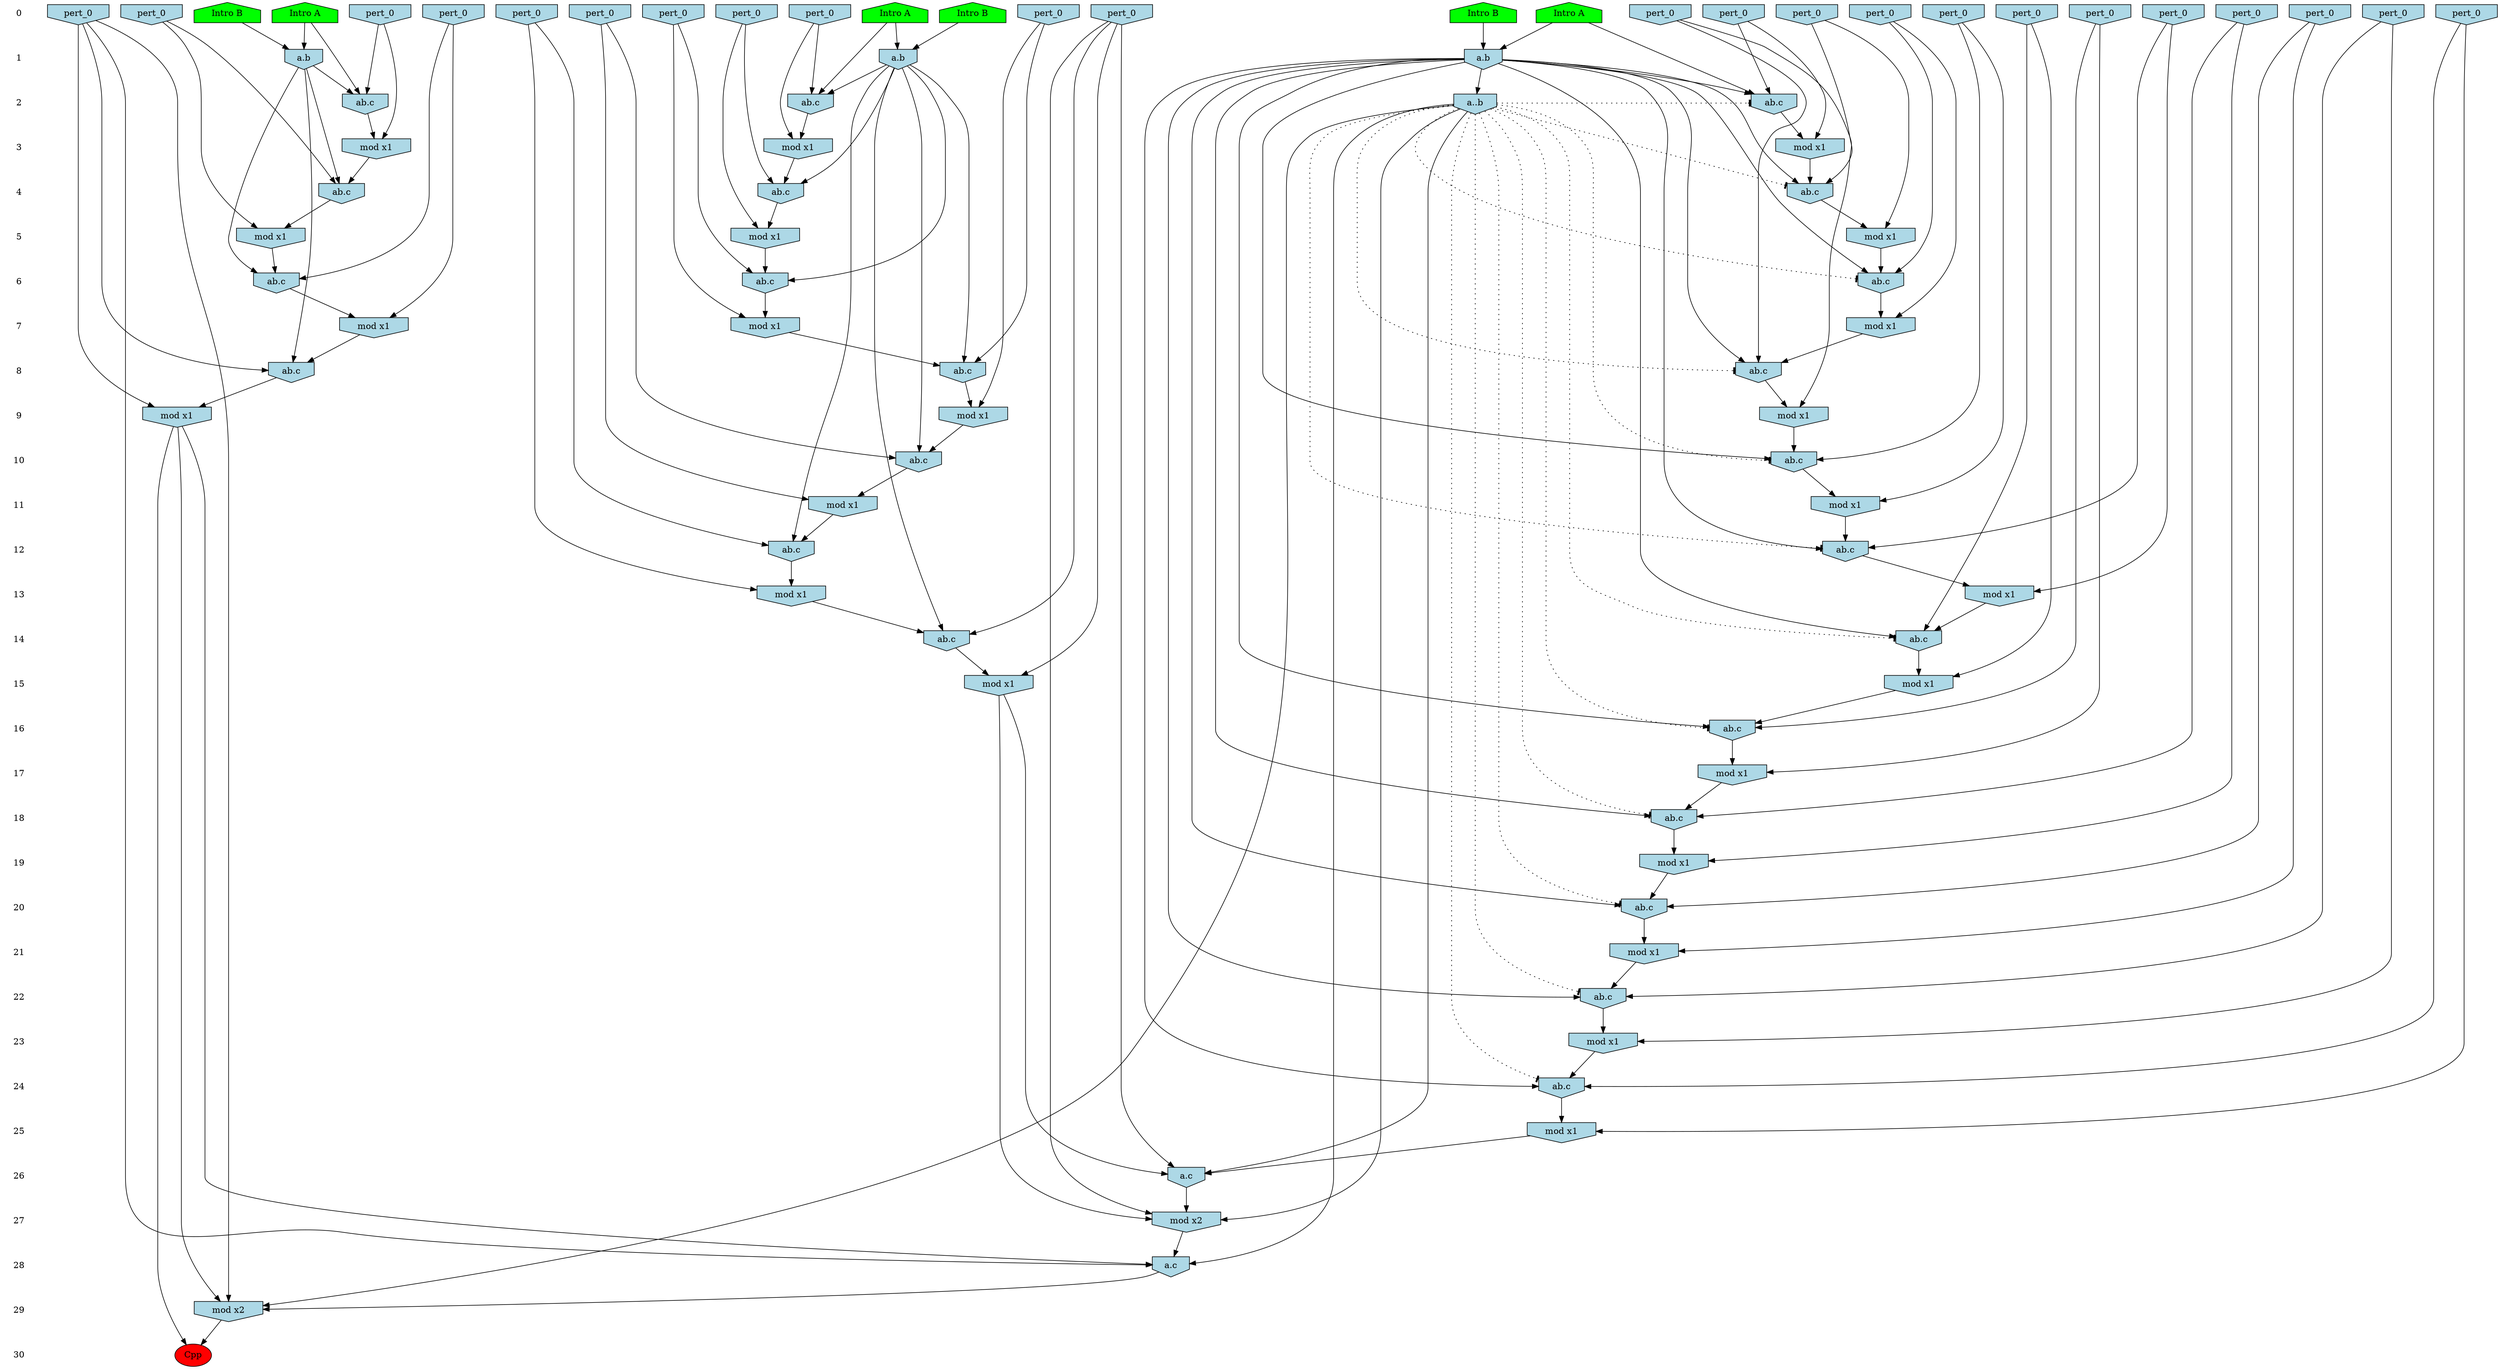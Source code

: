 /* Compression of 1 causal flows obtained in average at 2.002134E+01 t.u */
/* Compressed causal flows were: [3] */
digraph G{
 ranksep=.5 ; 
{ rank = same ; "0" [shape=plaintext] ; node_1 [label ="Intro A", shape=house, style=filled, fillcolor=green] ;
node_2 [label ="Intro B", shape=house, style=filled, fillcolor=green] ;
node_3 [label ="Intro B", shape=house, style=filled, fillcolor=green] ;
node_4 [label ="Intro A", shape=house, style=filled, fillcolor=green] ;
node_5 [label ="Intro A", shape=house, style=filled, fillcolor=green] ;
node_6 [label ="Intro B", shape=house, style=filled, fillcolor=green] ;
node_9 [label="pert_0", shape=invhouse, style=filled, fillcolor = lightblue] ;
node_10 [label="pert_0", shape=invhouse, style=filled, fillcolor = lightblue] ;
node_11 [label="pert_0", shape=invhouse, style=filled, fillcolor = lightblue] ;
node_12 [label="pert_0", shape=invhouse, style=filled, fillcolor = lightblue] ;
node_13 [label="pert_0", shape=invhouse, style=filled, fillcolor = lightblue] ;
node_14 [label="pert_0", shape=invhouse, style=filled, fillcolor = lightblue] ;
node_15 [label="pert_0", shape=invhouse, style=filled, fillcolor = lightblue] ;
node_16 [label="pert_0", shape=invhouse, style=filled, fillcolor = lightblue] ;
node_17 [label="pert_0", shape=invhouse, style=filled, fillcolor = lightblue] ;
node_18 [label="pert_0", shape=invhouse, style=filled, fillcolor = lightblue] ;
node_19 [label="pert_0", shape=invhouse, style=filled, fillcolor = lightblue] ;
node_20 [label="pert_0", shape=invhouse, style=filled, fillcolor = lightblue] ;
node_21 [label="pert_0", shape=invhouse, style=filled, fillcolor = lightblue] ;
node_22 [label="pert_0", shape=invhouse, style=filled, fillcolor = lightblue] ;
node_23 [label="pert_0", shape=invhouse, style=filled, fillcolor = lightblue] ;
node_24 [label="pert_0", shape=invhouse, style=filled, fillcolor = lightblue] ;
node_25 [label="pert_0", shape=invhouse, style=filled, fillcolor = lightblue] ;
node_26 [label="pert_0", shape=invhouse, style=filled, fillcolor = lightblue] ;
node_27 [label="pert_0", shape=invhouse, style=filled, fillcolor = lightblue] ;
node_28 [label="pert_0", shape=invhouse, style=filled, fillcolor = lightblue] ;
node_29 [label="pert_0", shape=invhouse, style=filled, fillcolor = lightblue] ;
node_30 [label="pert_0", shape=invhouse, style=filled, fillcolor = lightblue] ;
node_31 [label="pert_0", shape=invhouse, style=filled, fillcolor = lightblue] ;
}
{ rank = same ; "1" [shape=plaintext] ; node_7 [label="a.b", shape=invhouse, style=filled, fillcolor = lightblue] ;
node_8 [label="a.b", shape=invhouse, style=filled, fillcolor = lightblue] ;
node_49 [label="a.b", shape=invhouse, style=filled, fillcolor = lightblue] ;
}
{ rank = same ; "2" [shape=plaintext] ; node_32 [label="ab.c", shape=invhouse, style=filled, fillcolor = lightblue] ;
node_33 [label="ab.c", shape=invhouse, style=filled, fillcolor = lightblue] ;
node_55 [label="ab.c", shape=invhouse, style=filled, fillcolor = lightblue] ;
node_78 [label="a..b", shape=invhouse, style=filled, fillcolor = lightblue] ;
}
{ rank = same ; "3" [shape=plaintext] ; node_34 [label="mod x1", shape=invhouse, style=filled, fillcolor = lightblue] ;
node_36 [label="mod x1", shape=invhouse, style=filled, fillcolor = lightblue] ;
node_61 [label="mod x1", shape=invhouse, style=filled, fillcolor = lightblue] ;
}
{ rank = same ; "4" [shape=plaintext] ; node_35 [label="ab.c", shape=invhouse, style=filled, fillcolor = lightblue] ;
node_37 [label="ab.c", shape=invhouse, style=filled, fillcolor = lightblue] ;
node_63 [label="ab.c", shape=invhouse, style=filled, fillcolor = lightblue] ;
}
{ rank = same ; "5" [shape=plaintext] ; node_38 [label="mod x1", shape=invhouse, style=filled, fillcolor = lightblue] ;
node_40 [label="mod x1", shape=invhouse, style=filled, fillcolor = lightblue] ;
node_68 [label="mod x1", shape=invhouse, style=filled, fillcolor = lightblue] ;
}
{ rank = same ; "6" [shape=plaintext] ; node_39 [label="ab.c", shape=invhouse, style=filled, fillcolor = lightblue] ;
node_41 [label="ab.c", shape=invhouse, style=filled, fillcolor = lightblue] ;
node_69 [label="ab.c", shape=invhouse, style=filled, fillcolor = lightblue] ;
}
{ rank = same ; "7" [shape=plaintext] ; node_42 [label="mod x1", shape=invhouse, style=filled, fillcolor = lightblue] ;
node_45 [label="mod x1", shape=invhouse, style=filled, fillcolor = lightblue] ;
node_70 [label="mod x1", shape=invhouse, style=filled, fillcolor = lightblue] ;
}
{ rank = same ; "8" [shape=plaintext] ; node_43 [label="ab.c", shape=invhouse, style=filled, fillcolor = lightblue] ;
node_50 [label="ab.c", shape=invhouse, style=filled, fillcolor = lightblue] ;
node_71 [label="ab.c", shape=invhouse, style=filled, fillcolor = lightblue] ;
}
{ rank = same ; "9" [shape=plaintext] ; node_44 [label="mod x1", shape=invhouse, style=filled, fillcolor = lightblue] ;
node_51 [label="mod x1", shape=invhouse, style=filled, fillcolor = lightblue] ;
node_73 [label="mod x1", shape=invhouse, style=filled, fillcolor = lightblue] ;
}
{ rank = same ; "10" [shape=plaintext] ; node_46 [label="ab.c", shape=invhouse, style=filled, fillcolor = lightblue] ;
node_52 [label="ab.c", shape=invhouse, style=filled, fillcolor = lightblue] ;
}
{ rank = same ; "11" [shape=plaintext] ; node_47 [label="mod x1", shape=invhouse, style=filled, fillcolor = lightblue] ;
node_56 [label="mod x1", shape=invhouse, style=filled, fillcolor = lightblue] ;
}
{ rank = same ; "12" [shape=plaintext] ; node_48 [label="ab.c", shape=invhouse, style=filled, fillcolor = lightblue] ;
node_57 [label="ab.c", shape=invhouse, style=filled, fillcolor = lightblue] ;
}
{ rank = same ; "13" [shape=plaintext] ; node_53 [label="mod x1", shape=invhouse, style=filled, fillcolor = lightblue] ;
node_58 [label="mod x1", shape=invhouse, style=filled, fillcolor = lightblue] ;
}
{ rank = same ; "14" [shape=plaintext] ; node_54 [label="ab.c", shape=invhouse, style=filled, fillcolor = lightblue] ;
node_60 [label="ab.c", shape=invhouse, style=filled, fillcolor = lightblue] ;
}
{ rank = same ; "15" [shape=plaintext] ; node_59 [label="mod x1", shape=invhouse, style=filled, fillcolor = lightblue] ;
node_72 [label="mod x1", shape=invhouse, style=filled, fillcolor = lightblue] ;
}
{ rank = same ; "16" [shape=plaintext] ; node_62 [label="ab.c", shape=invhouse, style=filled, fillcolor = lightblue] ;
}
{ rank = same ; "17" [shape=plaintext] ; node_64 [label="mod x1", shape=invhouse, style=filled, fillcolor = lightblue] ;
}
{ rank = same ; "18" [shape=plaintext] ; node_65 [label="ab.c", shape=invhouse, style=filled, fillcolor = lightblue] ;
}
{ rank = same ; "19" [shape=plaintext] ; node_66 [label="mod x1", shape=invhouse, style=filled, fillcolor = lightblue] ;
}
{ rank = same ; "20" [shape=plaintext] ; node_67 [label="ab.c", shape=invhouse, style=filled, fillcolor = lightblue] ;
}
{ rank = same ; "21" [shape=plaintext] ; node_74 [label="mod x1", shape=invhouse, style=filled, fillcolor = lightblue] ;
}
{ rank = same ; "22" [shape=plaintext] ; node_75 [label="ab.c", shape=invhouse, style=filled, fillcolor = lightblue] ;
}
{ rank = same ; "23" [shape=plaintext] ; node_76 [label="mod x1", shape=invhouse, style=filled, fillcolor = lightblue] ;
}
{ rank = same ; "24" [shape=plaintext] ; node_77 [label="ab.c", shape=invhouse, style=filled, fillcolor = lightblue] ;
}
{ rank = same ; "25" [shape=plaintext] ; node_79 [label="mod x1", shape=invhouse, style=filled, fillcolor = lightblue] ;
}
{ rank = same ; "26" [shape=plaintext] ; node_80 [label="a.c", shape=invhouse, style=filled, fillcolor = lightblue] ;
}
{ rank = same ; "27" [shape=plaintext] ; node_81 [label="mod x2", shape=invhouse, style=filled, fillcolor = lightblue] ;
}
{ rank = same ; "28" [shape=plaintext] ; node_82 [label="a.c", shape=invhouse, style=filled, fillcolor = lightblue] ;
}
{ rank = same ; "29" [shape=plaintext] ; node_83 [label="mod x2", shape=invhouse, style=filled, fillcolor = lightblue] ;
}
{ rank = same ; "30" [shape=plaintext] ; node_84 [label ="Cpp", style=filled, fillcolor=red] ;
}
"0" -> "1" [style="invis"]; 
"1" -> "2" [style="invis"]; 
"2" -> "3" [style="invis"]; 
"3" -> "4" [style="invis"]; 
"4" -> "5" [style="invis"]; 
"5" -> "6" [style="invis"]; 
"6" -> "7" [style="invis"]; 
"7" -> "8" [style="invis"]; 
"8" -> "9" [style="invis"]; 
"9" -> "10" [style="invis"]; 
"10" -> "11" [style="invis"]; 
"11" -> "12" [style="invis"]; 
"12" -> "13" [style="invis"]; 
"13" -> "14" [style="invis"]; 
"14" -> "15" [style="invis"]; 
"15" -> "16" [style="invis"]; 
"16" -> "17" [style="invis"]; 
"17" -> "18" [style="invis"]; 
"18" -> "19" [style="invis"]; 
"19" -> "20" [style="invis"]; 
"20" -> "21" [style="invis"]; 
"21" -> "22" [style="invis"]; 
"22" -> "23" [style="invis"]; 
"23" -> "24" [style="invis"]; 
"24" -> "25" [style="invis"]; 
"25" -> "26" [style="invis"]; 
"26" -> "27" [style="invis"]; 
"27" -> "28" [style="invis"]; 
"28" -> "29" [style="invis"]; 
"29" -> "30" [style="invis"]; 
node_4 -> node_7
node_6 -> node_7
node_1 -> node_8
node_3 -> node_8
node_4 -> node_32
node_7 -> node_32
node_19 -> node_32
node_1 -> node_33
node_8 -> node_33
node_24 -> node_33
node_24 -> node_34
node_33 -> node_34
node_8 -> node_35
node_18 -> node_35
node_34 -> node_35
node_19 -> node_36
node_32 -> node_36
node_7 -> node_37
node_21 -> node_37
node_36 -> node_37
node_18 -> node_38
node_35 -> node_38
node_8 -> node_39
node_10 -> node_39
node_38 -> node_39
node_21 -> node_40
node_37 -> node_40
node_7 -> node_41
node_23 -> node_41
node_40 -> node_41
node_10 -> node_42
node_39 -> node_42
node_8 -> node_43
node_17 -> node_43
node_42 -> node_43
node_17 -> node_44
node_43 -> node_44
node_23 -> node_45
node_41 -> node_45
node_8 -> node_46
node_12 -> node_46
node_44 -> node_46
node_12 -> node_47
node_46 -> node_47
node_8 -> node_48
node_13 -> node_48
node_47 -> node_48
node_2 -> node_49
node_5 -> node_49
node_7 -> node_50
node_25 -> node_50
node_45 -> node_50
node_25 -> node_51
node_50 -> node_51
node_7 -> node_52
node_20 -> node_52
node_51 -> node_52
node_13 -> node_53
node_48 -> node_53
node_8 -> node_54
node_22 -> node_54
node_53 -> node_54
node_5 -> node_55
node_9 -> node_55
node_49 -> node_55
node_20 -> node_56
node_52 -> node_56
node_7 -> node_57
node_11 -> node_57
node_56 -> node_57
node_11 -> node_58
node_57 -> node_58
node_22 -> node_59
node_54 -> node_59
node_7 -> node_60
node_26 -> node_60
node_58 -> node_60
node_9 -> node_61
node_55 -> node_61
node_8 -> node_62
node_28 -> node_62
node_59 -> node_62
node_14 -> node_63
node_49 -> node_63
node_61 -> node_63
node_28 -> node_64
node_62 -> node_64
node_8 -> node_65
node_29 -> node_65
node_64 -> node_65
node_29 -> node_66
node_65 -> node_66
node_8 -> node_67
node_27 -> node_67
node_66 -> node_67
node_14 -> node_68
node_63 -> node_68
node_31 -> node_69
node_49 -> node_69
node_68 -> node_69
node_31 -> node_70
node_69 -> node_70
node_15 -> node_71
node_49 -> node_71
node_70 -> node_71
node_26 -> node_72
node_60 -> node_72
node_15 -> node_73
node_71 -> node_73
node_27 -> node_74
node_67 -> node_74
node_8 -> node_75
node_16 -> node_75
node_74 -> node_75
node_16 -> node_76
node_75 -> node_76
node_8 -> node_77
node_30 -> node_77
node_76 -> node_77
node_8 -> node_78
node_30 -> node_79
node_77 -> node_79
node_26 -> node_80
node_72 -> node_80
node_78 -> node_80
node_79 -> node_80
node_26 -> node_81
node_72 -> node_81
node_78 -> node_81
node_80 -> node_81
node_15 -> node_82
node_73 -> node_82
node_78 -> node_82
node_81 -> node_82
node_15 -> node_83
node_73 -> node_83
node_78 -> node_83
node_82 -> node_83
node_73 -> node_84
node_83 -> node_84
node_78 -> node_33 [style=dotted, arrowhead = tee] 
node_78 -> node_35 [style=dotted, arrowhead = tee] 
node_78 -> node_39 [style=dotted, arrowhead = tee] 
node_78 -> node_43 [style=dotted, arrowhead = tee] 
node_78 -> node_46 [style=dotted, arrowhead = tee] 
node_78 -> node_48 [style=dotted, arrowhead = tee] 
node_78 -> node_54 [style=dotted, arrowhead = tee] 
node_78 -> node_62 [style=dotted, arrowhead = tee] 
node_78 -> node_65 [style=dotted, arrowhead = tee] 
node_78 -> node_67 [style=dotted, arrowhead = tee] 
node_78 -> node_75 [style=dotted, arrowhead = tee] 
node_78 -> node_77 [style=dotted, arrowhead = tee] 
}
/*
 Dot generation time: 0.000000
*/